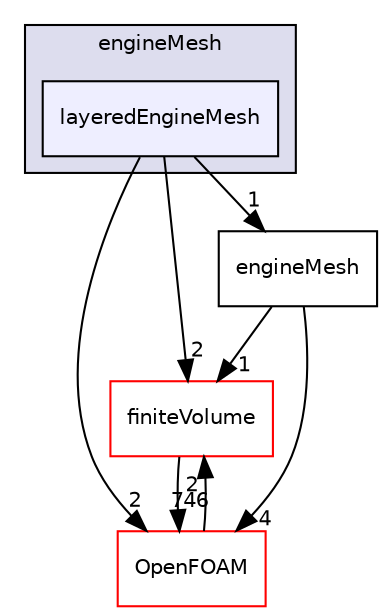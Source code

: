 digraph "src/engine/engineMesh/layeredEngineMesh" {
  bgcolor=transparent;
  compound=true
  node [ fontsize="10", fontname="Helvetica"];
  edge [ labelfontsize="10", labelfontname="Helvetica"];
  subgraph clusterdir_519b65c37d0222dfd330392f4e2f4458 {
    graph [ bgcolor="#ddddee", pencolor="black", label="engineMesh" fontname="Helvetica", fontsize="10", URL="dir_519b65c37d0222dfd330392f4e2f4458.html"]
  dir_9d28714b1867b748f934b1473b9df6ed [shape=box, label="layeredEngineMesh", style="filled", fillcolor="#eeeeff", pencolor="black", URL="dir_9d28714b1867b748f934b1473b9df6ed.html"];
  }
  dir_9bd15774b555cf7259a6fa18f99fe99b [shape=box label="finiteVolume" color="red" URL="dir_9bd15774b555cf7259a6fa18f99fe99b.html"];
  dir_c5473ff19b20e6ec4dfe5c310b3778a8 [shape=box label="OpenFOAM" color="red" URL="dir_c5473ff19b20e6ec4dfe5c310b3778a8.html"];
  dir_a5039ba4f538f281d2ef96cdafc71598 [shape=box label="engineMesh" URL="dir_a5039ba4f538f281d2ef96cdafc71598.html"];
  dir_9bd15774b555cf7259a6fa18f99fe99b->dir_c5473ff19b20e6ec4dfe5c310b3778a8 [headlabel="746", labeldistance=1.5 headhref="dir_000897_001897.html"];
  dir_c5473ff19b20e6ec4dfe5c310b3778a8->dir_9bd15774b555cf7259a6fa18f99fe99b [headlabel="2", labeldistance=1.5 headhref="dir_001897_000897.html"];
  dir_a5039ba4f538f281d2ef96cdafc71598->dir_9bd15774b555cf7259a6fa18f99fe99b [headlabel="1", labeldistance=1.5 headhref="dir_000875_000897.html"];
  dir_a5039ba4f538f281d2ef96cdafc71598->dir_c5473ff19b20e6ec4dfe5c310b3778a8 [headlabel="4", labeldistance=1.5 headhref="dir_000875_001897.html"];
  dir_9d28714b1867b748f934b1473b9df6ed->dir_9bd15774b555cf7259a6fa18f99fe99b [headlabel="2", labeldistance=1.5 headhref="dir_000877_000897.html"];
  dir_9d28714b1867b748f934b1473b9df6ed->dir_c5473ff19b20e6ec4dfe5c310b3778a8 [headlabel="2", labeldistance=1.5 headhref="dir_000877_001897.html"];
  dir_9d28714b1867b748f934b1473b9df6ed->dir_a5039ba4f538f281d2ef96cdafc71598 [headlabel="1", labeldistance=1.5 headhref="dir_000877_000875.html"];
}
